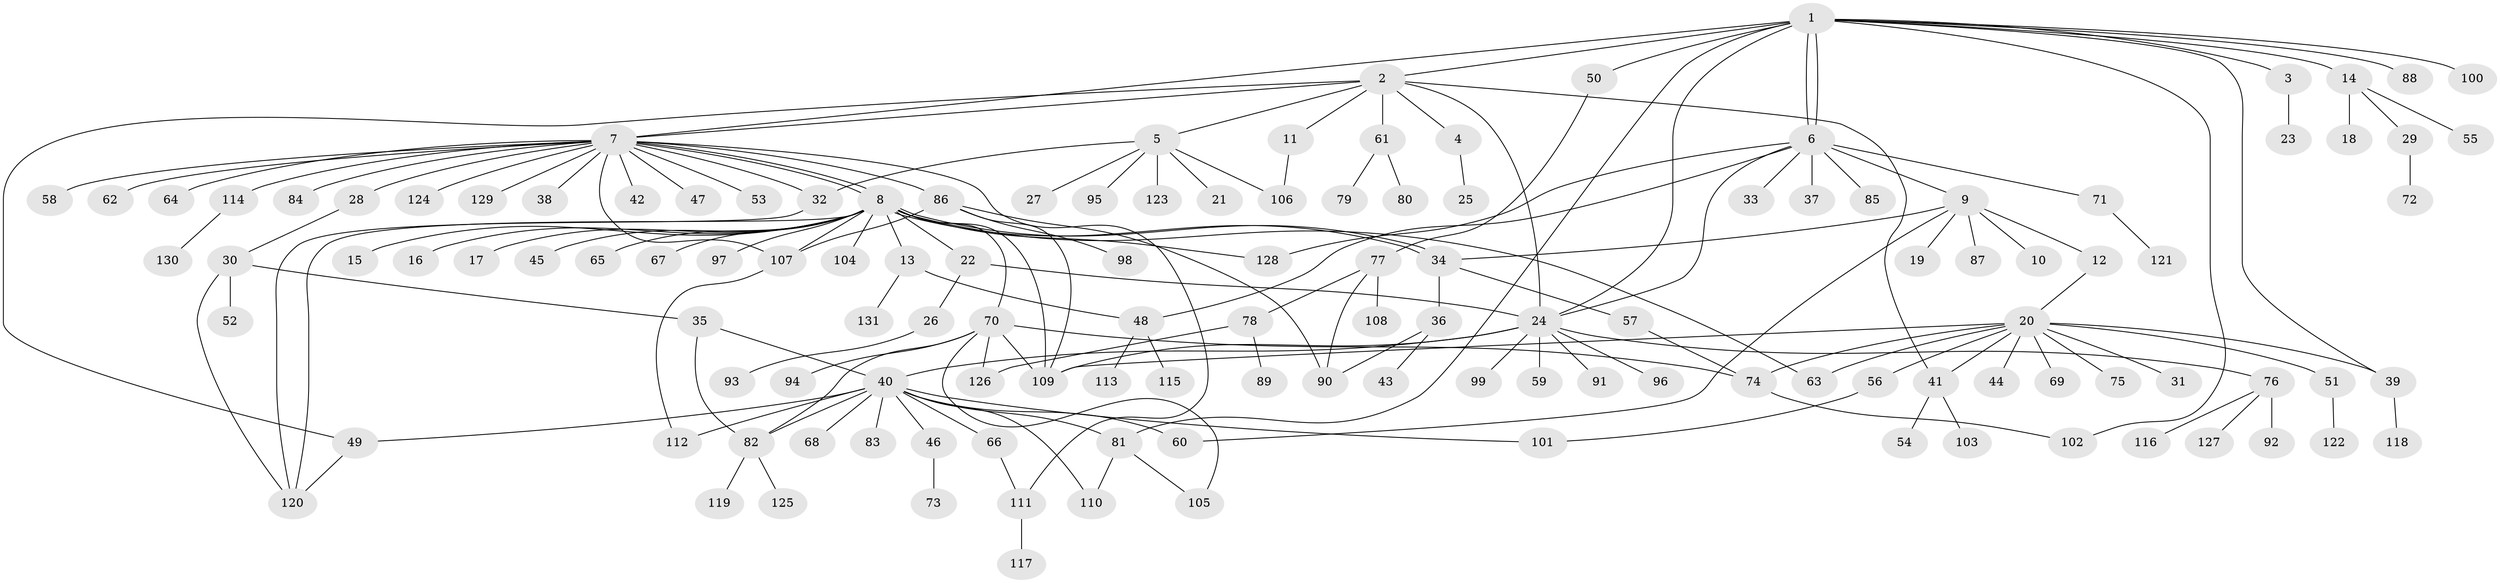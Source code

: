 // Generated by graph-tools (version 1.1) at 2025/01/03/09/25 03:01:39]
// undirected, 131 vertices, 171 edges
graph export_dot {
graph [start="1"]
  node [color=gray90,style=filled];
  1;
  2;
  3;
  4;
  5;
  6;
  7;
  8;
  9;
  10;
  11;
  12;
  13;
  14;
  15;
  16;
  17;
  18;
  19;
  20;
  21;
  22;
  23;
  24;
  25;
  26;
  27;
  28;
  29;
  30;
  31;
  32;
  33;
  34;
  35;
  36;
  37;
  38;
  39;
  40;
  41;
  42;
  43;
  44;
  45;
  46;
  47;
  48;
  49;
  50;
  51;
  52;
  53;
  54;
  55;
  56;
  57;
  58;
  59;
  60;
  61;
  62;
  63;
  64;
  65;
  66;
  67;
  68;
  69;
  70;
  71;
  72;
  73;
  74;
  75;
  76;
  77;
  78;
  79;
  80;
  81;
  82;
  83;
  84;
  85;
  86;
  87;
  88;
  89;
  90;
  91;
  92;
  93;
  94;
  95;
  96;
  97;
  98;
  99;
  100;
  101;
  102;
  103;
  104;
  105;
  106;
  107;
  108;
  109;
  110;
  111;
  112;
  113;
  114;
  115;
  116;
  117;
  118;
  119;
  120;
  121;
  122;
  123;
  124;
  125;
  126;
  127;
  128;
  129;
  130;
  131;
  1 -- 2;
  1 -- 3;
  1 -- 6;
  1 -- 6;
  1 -- 7;
  1 -- 14;
  1 -- 24;
  1 -- 39;
  1 -- 50;
  1 -- 81;
  1 -- 88;
  1 -- 100;
  1 -- 102;
  2 -- 4;
  2 -- 5;
  2 -- 7;
  2 -- 11;
  2 -- 24;
  2 -- 41;
  2 -- 49;
  2 -- 61;
  3 -- 23;
  4 -- 25;
  5 -- 21;
  5 -- 27;
  5 -- 32;
  5 -- 95;
  5 -- 106;
  5 -- 123;
  6 -- 9;
  6 -- 24;
  6 -- 33;
  6 -- 37;
  6 -- 48;
  6 -- 71;
  6 -- 85;
  6 -- 128;
  7 -- 8;
  7 -- 8;
  7 -- 28;
  7 -- 32;
  7 -- 38;
  7 -- 42;
  7 -- 47;
  7 -- 53;
  7 -- 58;
  7 -- 62;
  7 -- 64;
  7 -- 84;
  7 -- 86;
  7 -- 107;
  7 -- 111;
  7 -- 114;
  7 -- 124;
  7 -- 129;
  8 -- 13;
  8 -- 15;
  8 -- 16;
  8 -- 17;
  8 -- 22;
  8 -- 34;
  8 -- 34;
  8 -- 45;
  8 -- 63;
  8 -- 65;
  8 -- 67;
  8 -- 70;
  8 -- 97;
  8 -- 104;
  8 -- 107;
  8 -- 109;
  8 -- 120;
  8 -- 128;
  9 -- 10;
  9 -- 12;
  9 -- 19;
  9 -- 34;
  9 -- 60;
  9 -- 87;
  11 -- 106;
  12 -- 20;
  13 -- 48;
  13 -- 131;
  14 -- 18;
  14 -- 29;
  14 -- 55;
  20 -- 31;
  20 -- 39;
  20 -- 41;
  20 -- 44;
  20 -- 51;
  20 -- 56;
  20 -- 63;
  20 -- 69;
  20 -- 74;
  20 -- 75;
  20 -- 109;
  22 -- 24;
  22 -- 26;
  24 -- 40;
  24 -- 59;
  24 -- 76;
  24 -- 91;
  24 -- 96;
  24 -- 99;
  24 -- 109;
  26 -- 93;
  28 -- 30;
  29 -- 72;
  30 -- 35;
  30 -- 52;
  30 -- 120;
  32 -- 120;
  34 -- 36;
  34 -- 57;
  35 -- 40;
  35 -- 82;
  36 -- 43;
  36 -- 90;
  39 -- 118;
  40 -- 46;
  40 -- 49;
  40 -- 60;
  40 -- 66;
  40 -- 68;
  40 -- 81;
  40 -- 82;
  40 -- 83;
  40 -- 101;
  40 -- 110;
  40 -- 112;
  41 -- 54;
  41 -- 103;
  46 -- 73;
  48 -- 113;
  48 -- 115;
  49 -- 120;
  50 -- 77;
  51 -- 122;
  56 -- 101;
  57 -- 74;
  61 -- 79;
  61 -- 80;
  66 -- 111;
  70 -- 74;
  70 -- 82;
  70 -- 94;
  70 -- 105;
  70 -- 109;
  70 -- 126;
  71 -- 121;
  74 -- 102;
  76 -- 92;
  76 -- 116;
  76 -- 127;
  77 -- 78;
  77 -- 90;
  77 -- 108;
  78 -- 89;
  78 -- 126;
  81 -- 105;
  81 -- 110;
  82 -- 119;
  82 -- 125;
  86 -- 90;
  86 -- 98;
  86 -- 107;
  86 -- 109;
  107 -- 112;
  111 -- 117;
  114 -- 130;
}
